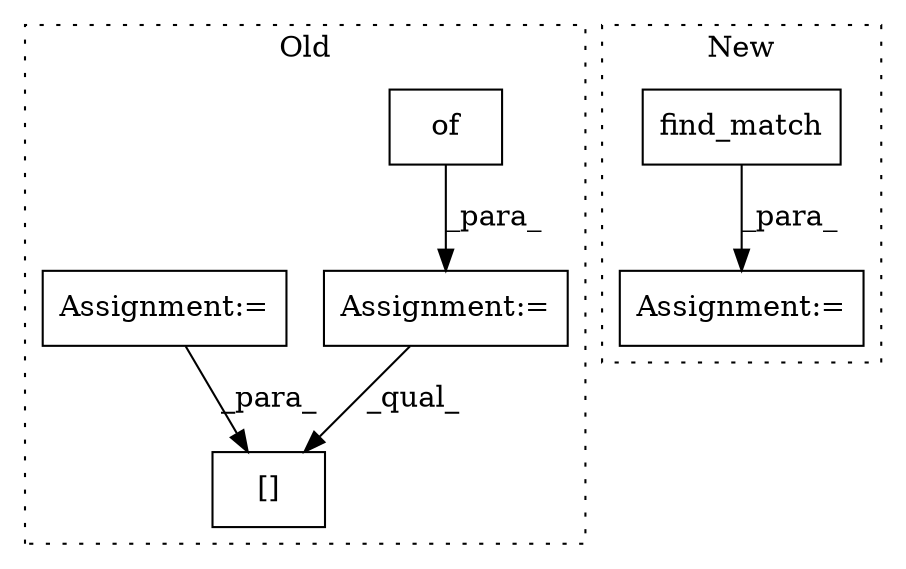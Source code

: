 digraph G {
subgraph cluster0 {
1 [label="[]" a="2" s="2194,2213" l="15,1" shape="box"];
3 [label="of" a="32" s="1998,2167" l="3,1" shape="box"];
4 [label="Assignment:=" a="7" s="1993" l="1" shape="box"];
6 [label="Assignment:=" a="7" s="2390" l="24" shape="box"];
label = "Old";
style="dotted";
}
subgraph cluster1 {
2 [label="find_match" a="32" s="2051,2091" l="11,1" shape="box"];
5 [label="Assignment:=" a="7" s="2050" l="1" shape="box"];
label = "New";
style="dotted";
}
2 -> 5 [label="_para_"];
3 -> 4 [label="_para_"];
4 -> 1 [label="_qual_"];
6 -> 1 [label="_para_"];
}